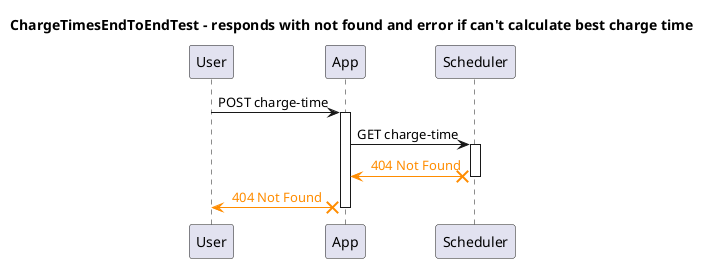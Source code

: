 @startuml
title ChargeTimesEndToEndTest - responds with not found and error if can't calculate best charge time
participant "User"
participant "App"
participant "Scheduler"
"User" -> "App": POST charge-time
activate "App"
"App" -> "Scheduler": GET charge-time
activate "Scheduler"

"Scheduler" X-[#DarkOrange]> "App": <color:DarkOrange> 404 Not Found
deactivate "Scheduler"
"App" X-[#DarkOrange]> "User": <color:DarkOrange> 404 Not Found
deactivate "App"
@enduml